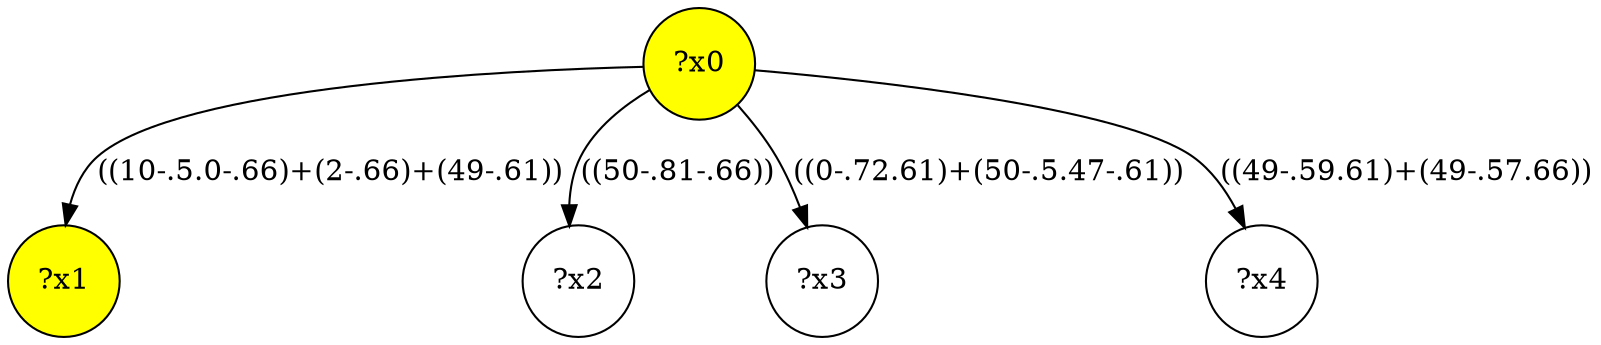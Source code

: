 digraph g {
	x0 [fillcolor="yellow", style="filled," shape=circle, label="?x0"];
	x1 [fillcolor="yellow", style="filled," shape=circle, label="?x1"];
	x0 -> x1 [label="((10-.5.0-.66)+(2-.66)+(49-.61))"];
	x2 [shape=circle, label="?x2"];
	x0 -> x2 [label="((50-.81-.66))"];
	x3 [shape=circle, label="?x3"];
	x0 -> x3 [label="((0-.72.61)+(50-.5.47-.61))"];
	x4 [shape=circle, label="?x4"];
	x0 -> x4 [label="((49-.59.61)+(49-.57.66))"];
}
